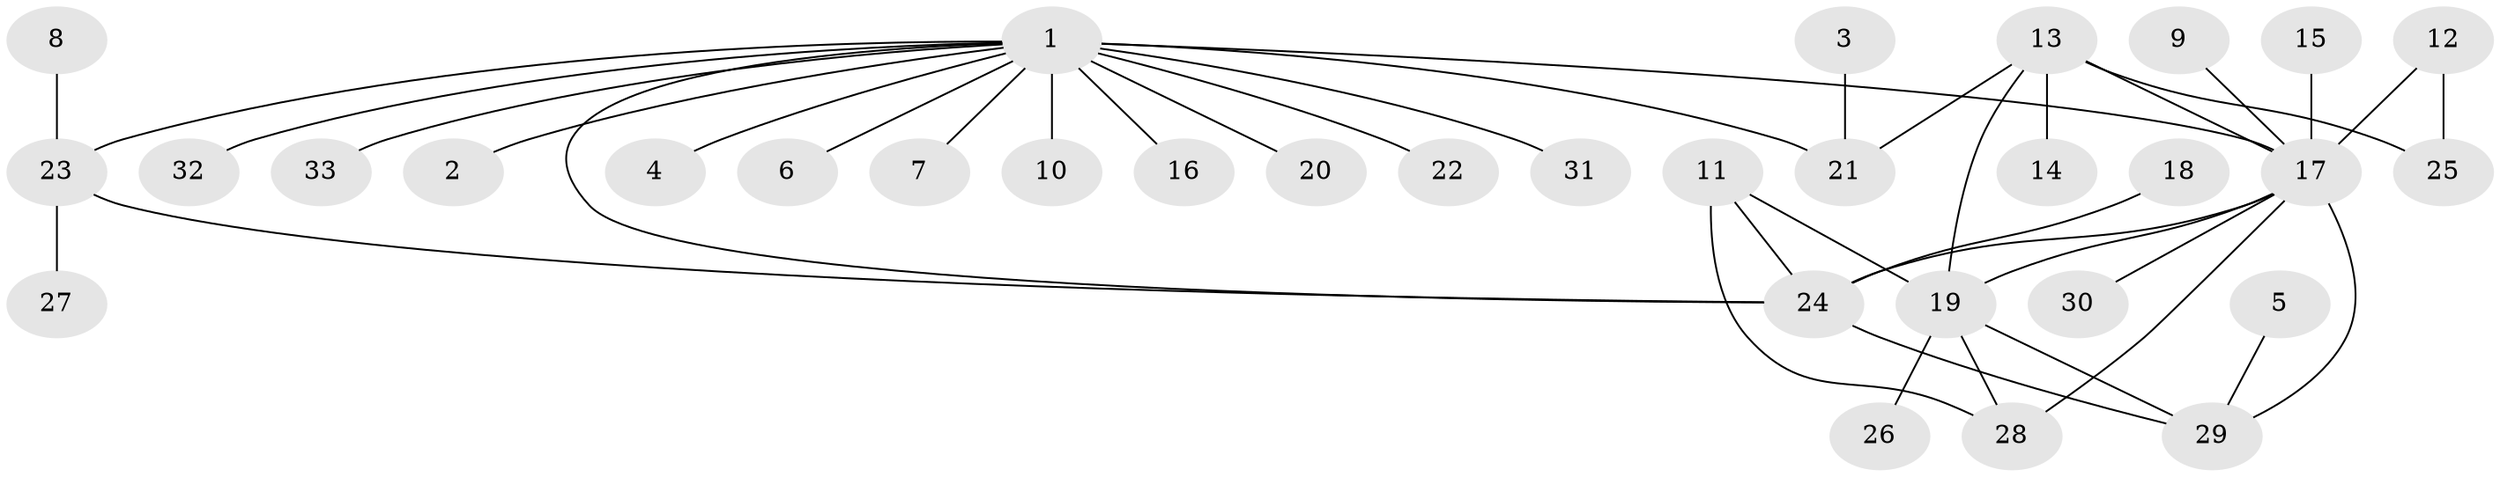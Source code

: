 // original degree distribution, {9: 0.015384615384615385, 7: 0.046153846153846156, 8: 0.03076923076923077, 6: 0.046153846153846156, 5: 0.03076923076923077, 4: 0.046153846153846156, 3: 0.07692307692307693, 2: 0.16923076923076924, 1: 0.5384615384615384}
// Generated by graph-tools (version 1.1) at 2025/26/03/09/25 03:26:47]
// undirected, 33 vertices, 42 edges
graph export_dot {
graph [start="1"]
  node [color=gray90,style=filled];
  1;
  2;
  3;
  4;
  5;
  6;
  7;
  8;
  9;
  10;
  11;
  12;
  13;
  14;
  15;
  16;
  17;
  18;
  19;
  20;
  21;
  22;
  23;
  24;
  25;
  26;
  27;
  28;
  29;
  30;
  31;
  32;
  33;
  1 -- 2 [weight=1.0];
  1 -- 4 [weight=1.0];
  1 -- 6 [weight=1.0];
  1 -- 7 [weight=1.0];
  1 -- 10 [weight=1.0];
  1 -- 16 [weight=1.0];
  1 -- 17 [weight=2.0];
  1 -- 20 [weight=1.0];
  1 -- 21 [weight=2.0];
  1 -- 22 [weight=1.0];
  1 -- 23 [weight=1.0];
  1 -- 24 [weight=1.0];
  1 -- 31 [weight=1.0];
  1 -- 32 [weight=1.0];
  1 -- 33 [weight=1.0];
  3 -- 21 [weight=1.0];
  5 -- 29 [weight=1.0];
  8 -- 23 [weight=1.0];
  9 -- 17 [weight=1.0];
  11 -- 19 [weight=1.0];
  11 -- 24 [weight=1.0];
  11 -- 28 [weight=1.0];
  12 -- 17 [weight=1.0];
  12 -- 25 [weight=1.0];
  13 -- 14 [weight=1.0];
  13 -- 17 [weight=2.0];
  13 -- 19 [weight=1.0];
  13 -- 21 [weight=2.0];
  13 -- 25 [weight=1.0];
  15 -- 17 [weight=1.0];
  17 -- 19 [weight=1.0];
  17 -- 24 [weight=2.0];
  17 -- 28 [weight=1.0];
  17 -- 29 [weight=1.0];
  17 -- 30 [weight=1.0];
  18 -- 24 [weight=1.0];
  19 -- 26 [weight=1.0];
  19 -- 28 [weight=1.0];
  19 -- 29 [weight=1.0];
  23 -- 24 [weight=1.0];
  23 -- 27 [weight=1.0];
  24 -- 29 [weight=1.0];
}

